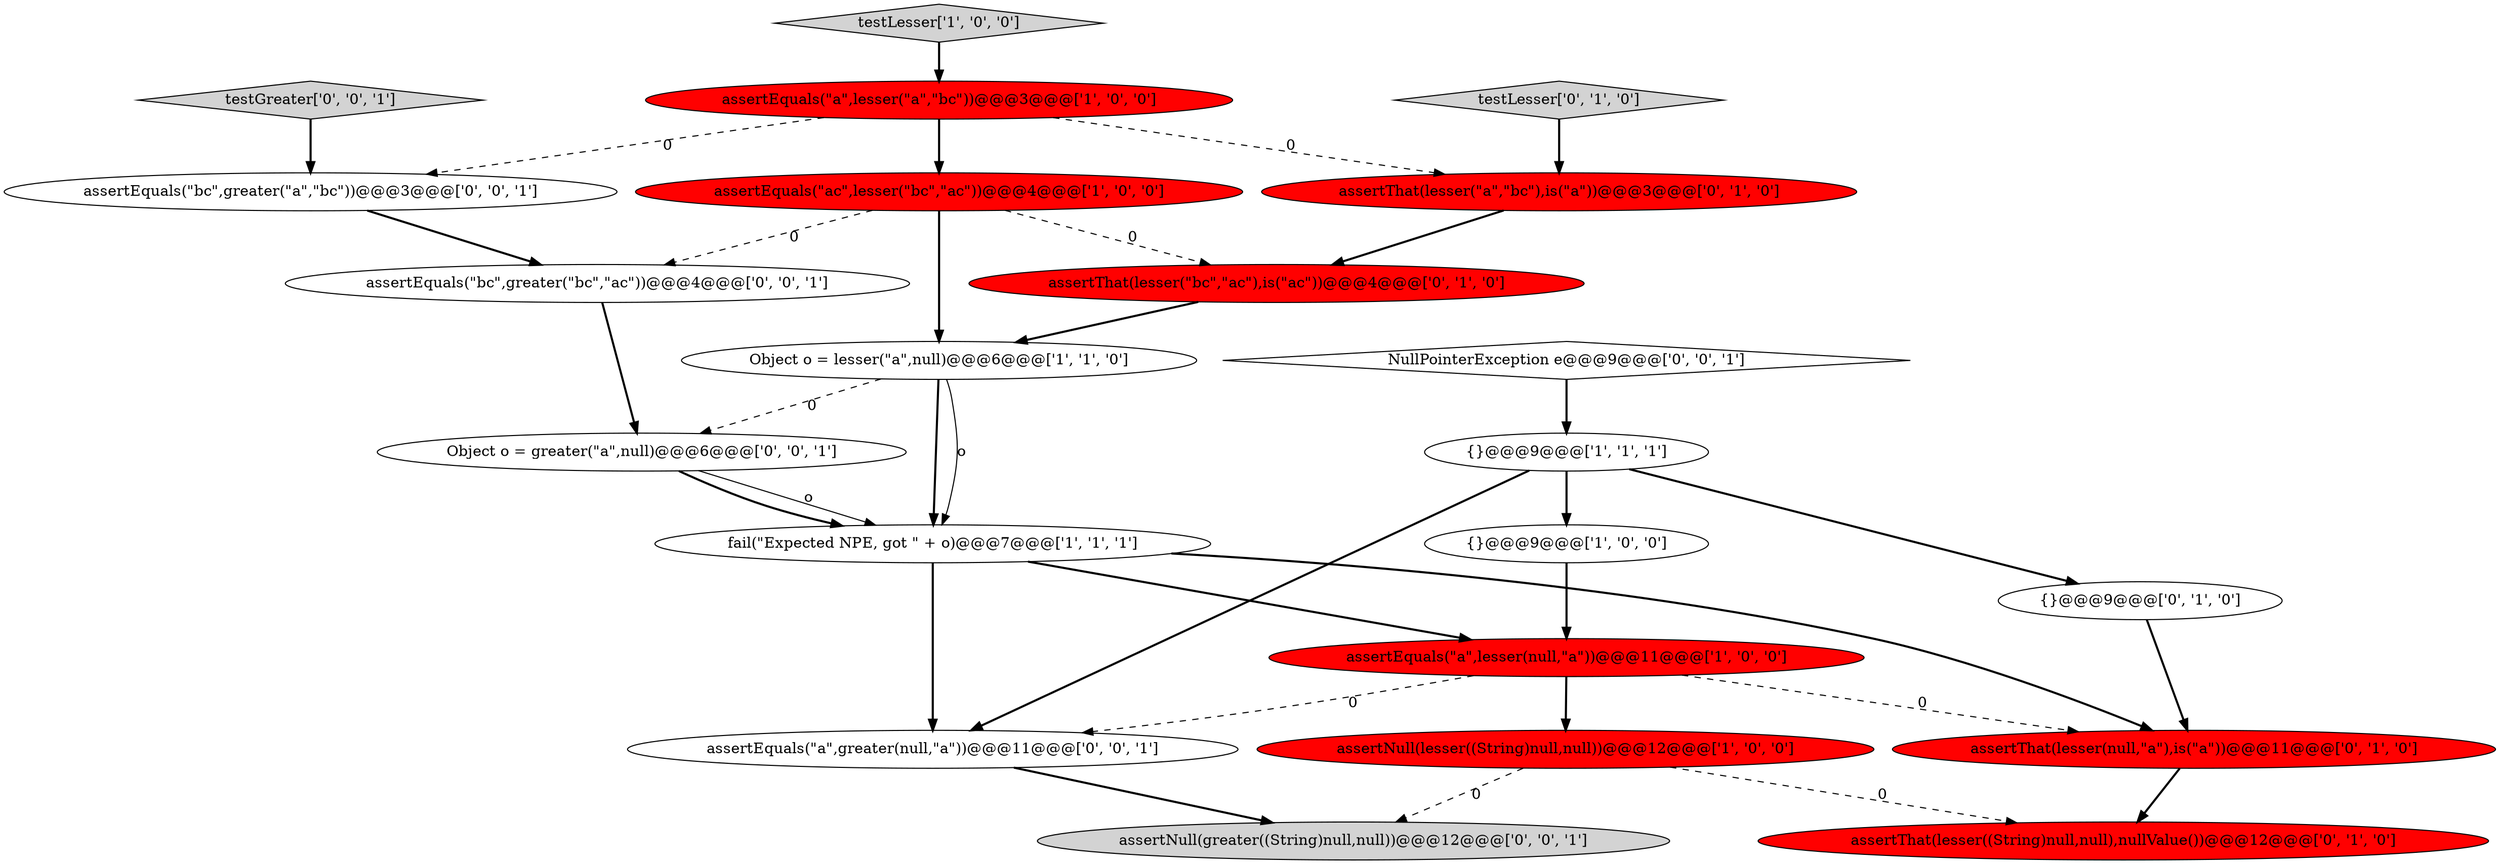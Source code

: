 digraph {
16 [style = filled, label = "NullPointerException e@@@9@@@['0', '0', '1']", fillcolor = white, shape = diamond image = "AAA0AAABBB3BBB"];
2 [style = filled, label = "assertEquals(\"ac\",lesser(\"bc\",\"ac\"))@@@4@@@['1', '0', '0']", fillcolor = red, shape = ellipse image = "AAA1AAABBB1BBB"];
19 [style = filled, label = "Object o = greater(\"a\",null)@@@6@@@['0', '0', '1']", fillcolor = white, shape = ellipse image = "AAA0AAABBB3BBB"];
9 [style = filled, label = "{}@@@9@@@['0', '1', '0']", fillcolor = white, shape = ellipse image = "AAA0AAABBB2BBB"];
6 [style = filled, label = "Object o = lesser(\"a\",null)@@@6@@@['1', '1', '0']", fillcolor = white, shape = ellipse image = "AAA0AAABBB1BBB"];
4 [style = filled, label = "{}@@@9@@@['1', '0', '0']", fillcolor = white, shape = ellipse image = "AAA0AAABBB1BBB"];
7 [style = filled, label = "{}@@@9@@@['1', '1', '1']", fillcolor = white, shape = ellipse image = "AAA0AAABBB1BBB"];
21 [style = filled, label = "assertNull(greater((String)null,null))@@@12@@@['0', '0', '1']", fillcolor = lightgray, shape = ellipse image = "AAA0AAABBB3BBB"];
11 [style = filled, label = "testLesser['0', '1', '0']", fillcolor = lightgray, shape = diamond image = "AAA0AAABBB2BBB"];
20 [style = filled, label = "assertEquals(\"a\",greater(null,\"a\"))@@@11@@@['0', '0', '1']", fillcolor = white, shape = ellipse image = "AAA0AAABBB3BBB"];
14 [style = filled, label = "assertThat(lesser(null,\"a\"),is(\"a\"))@@@11@@@['0', '1', '0']", fillcolor = red, shape = ellipse image = "AAA1AAABBB2BBB"];
5 [style = filled, label = "testLesser['1', '0', '0']", fillcolor = lightgray, shape = diamond image = "AAA0AAABBB1BBB"];
17 [style = filled, label = "assertEquals(\"bc\",greater(\"bc\",\"ac\"))@@@4@@@['0', '0', '1']", fillcolor = white, shape = ellipse image = "AAA0AAABBB3BBB"];
3 [style = filled, label = "assertEquals(\"a\",lesser(\"a\",\"bc\"))@@@3@@@['1', '0', '0']", fillcolor = red, shape = ellipse image = "AAA1AAABBB1BBB"];
18 [style = filled, label = "testGreater['0', '0', '1']", fillcolor = lightgray, shape = diamond image = "AAA0AAABBB3BBB"];
8 [style = filled, label = "assertEquals(\"a\",lesser(null,\"a\"))@@@11@@@['1', '0', '0']", fillcolor = red, shape = ellipse image = "AAA1AAABBB1BBB"];
10 [style = filled, label = "assertThat(lesser(\"bc\",\"ac\"),is(\"ac\"))@@@4@@@['0', '1', '0']", fillcolor = red, shape = ellipse image = "AAA1AAABBB2BBB"];
12 [style = filled, label = "assertThat(lesser(\"a\",\"bc\"),is(\"a\"))@@@3@@@['0', '1', '0']", fillcolor = red, shape = ellipse image = "AAA1AAABBB2BBB"];
1 [style = filled, label = "assertNull(lesser((String)null,null))@@@12@@@['1', '0', '0']", fillcolor = red, shape = ellipse image = "AAA1AAABBB1BBB"];
15 [style = filled, label = "assertEquals(\"bc\",greater(\"a\",\"bc\"))@@@3@@@['0', '0', '1']", fillcolor = white, shape = ellipse image = "AAA0AAABBB3BBB"];
0 [style = filled, label = "fail(\"Expected NPE, got \" + o)@@@7@@@['1', '1', '1']", fillcolor = white, shape = ellipse image = "AAA0AAABBB1BBB"];
13 [style = filled, label = "assertThat(lesser((String)null,null),nullValue())@@@12@@@['0', '1', '0']", fillcolor = red, shape = ellipse image = "AAA1AAABBB2BBB"];
5->3 [style = bold, label=""];
19->0 [style = solid, label="o"];
2->6 [style = bold, label=""];
18->15 [style = bold, label=""];
16->7 [style = bold, label=""];
8->20 [style = dashed, label="0"];
11->12 [style = bold, label=""];
6->0 [style = bold, label=""];
1->21 [style = dashed, label="0"];
7->4 [style = bold, label=""];
7->20 [style = bold, label=""];
8->14 [style = dashed, label="0"];
2->17 [style = dashed, label="0"];
10->6 [style = bold, label=""];
17->19 [style = bold, label=""];
19->0 [style = bold, label=""];
2->10 [style = dashed, label="0"];
20->21 [style = bold, label=""];
1->13 [style = dashed, label="0"];
7->9 [style = bold, label=""];
8->1 [style = bold, label=""];
6->0 [style = solid, label="o"];
15->17 [style = bold, label=""];
0->14 [style = bold, label=""];
12->10 [style = bold, label=""];
3->12 [style = dashed, label="0"];
3->2 [style = bold, label=""];
6->19 [style = dashed, label="0"];
0->8 [style = bold, label=""];
9->14 [style = bold, label=""];
3->15 [style = dashed, label="0"];
4->8 [style = bold, label=""];
0->20 [style = bold, label=""];
14->13 [style = bold, label=""];
}
